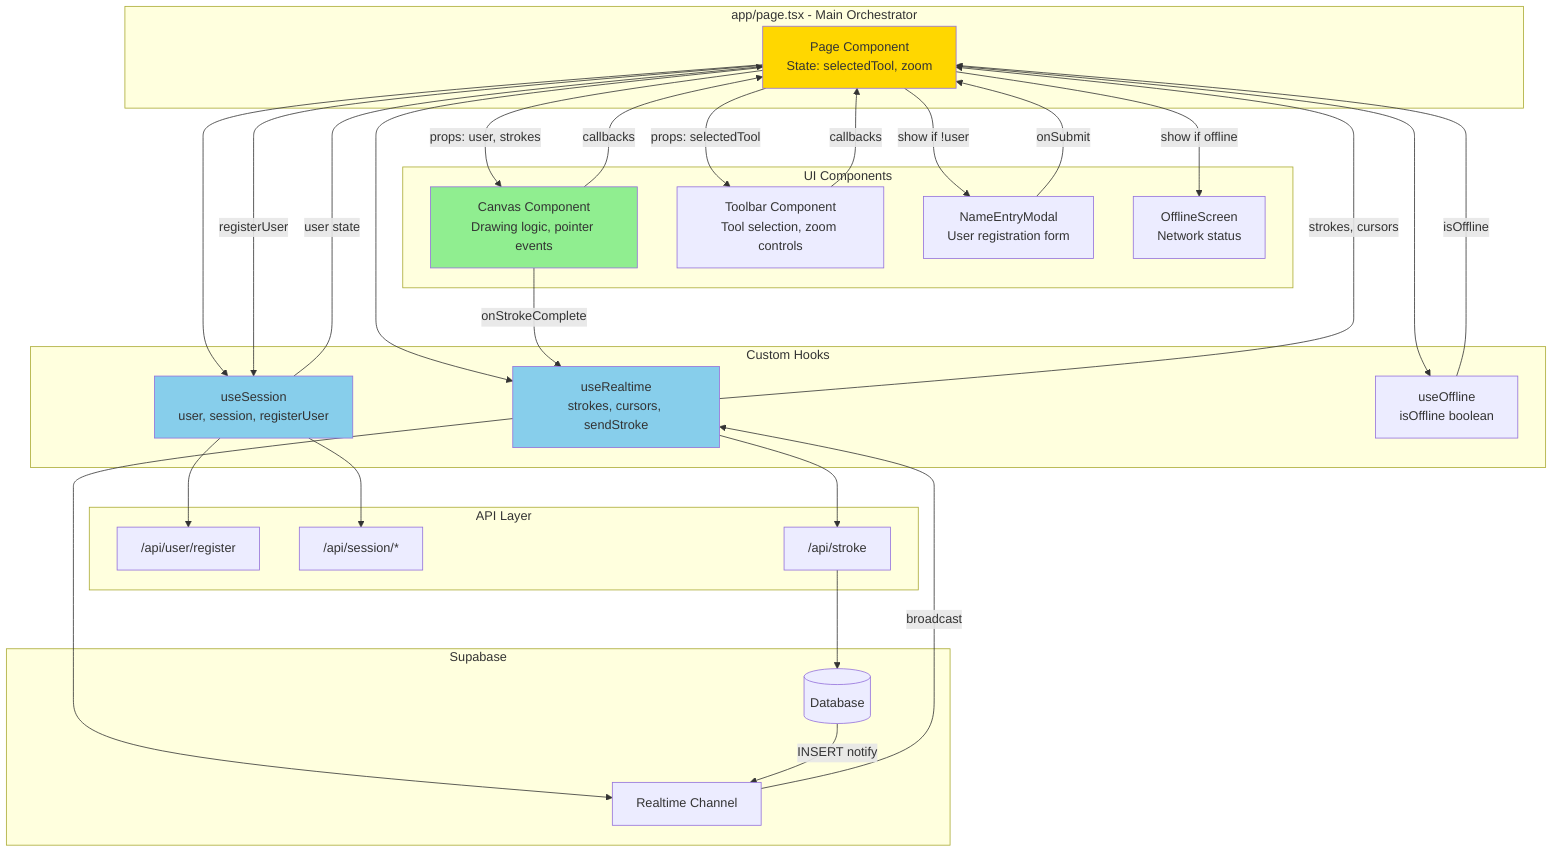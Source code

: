 graph TB
    subgraph "app/page.tsx - Main Orchestrator"
        Page[Page Component<br/>State: selectedTool, zoom]
    end
    
    subgraph "Custom Hooks"
        useSession[useSession<br/>user, session, registerUser]
        useRealtime[useRealtime<br/>strokes, cursors, sendStroke]
        useOffline[useOffline<br/>isOffline boolean]
    end
    
    subgraph "UI Components"
        Canvas[Canvas Component<br/>Drawing logic, pointer events]
        Toolbar[Toolbar Component<br/>Tool selection, zoom controls]
        NameModal[NameEntryModal<br/>User registration form]
        OfflineScreen[OfflineScreen<br/>Network status]
    end
    
    subgraph "API Layer"
        UserAPI["/api/user/register"]
        SessionAPI["/api/session/*"]
        StrokeAPI["/api/stroke"]
    end
    
    subgraph "Supabase"
        DB[(Database)]
        RT[Realtime Channel]
    end
    
    Page --> useSession
    Page --> useRealtime
    Page --> useOffline
    
    useSession -->|user state| Page
    useRealtime -->|strokes, cursors| Page
    useOffline -->|isOffline| Page
    
    Page -->|props: user, strokes| Canvas
    Page -->|props: selectedTool| Toolbar
    Page -->|show if !user| NameModal
    Page -->|show if offline| OfflineScreen
    
    Canvas -->|callbacks| Page
    Toolbar -->|callbacks| Page
    NameModal -->|onSubmit| Page
    
    Page -->|registerUser| useSession
    useSession --> UserAPI
    useSession --> SessionAPI
    
    Canvas -->|onStrokeComplete| useRealtime
    useRealtime --> StrokeAPI
    useRealtime --> RT
    
    StrokeAPI --> DB
    DB -->|INSERT notify| RT
    RT -->|broadcast| useRealtime
    
    style Page fill:#ffd700
    style Canvas fill:#90ee90
    style useSession fill:#87ceeb
    style useRealtime fill:#87ceeb